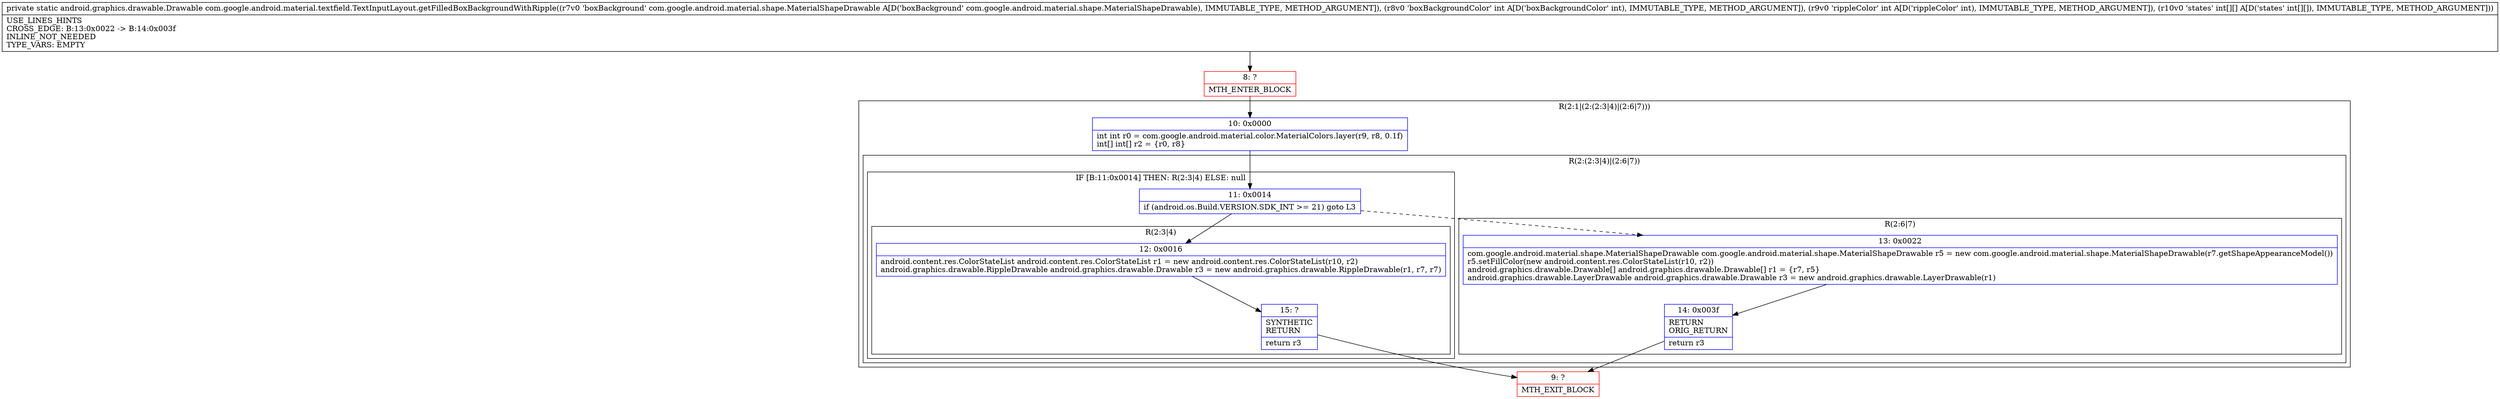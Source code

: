 digraph "CFG forcom.google.android.material.textfield.TextInputLayout.getFilledBoxBackgroundWithRipple(Lcom\/google\/android\/material\/shape\/MaterialShapeDrawable;II[[I)Landroid\/graphics\/drawable\/Drawable;" {
subgraph cluster_Region_2019272155 {
label = "R(2:1|(2:(2:3|4)|(2:6|7)))";
node [shape=record,color=blue];
Node_10 [shape=record,label="{10\:\ 0x0000|int int r0 = com.google.android.material.color.MaterialColors.layer(r9, r8, 0.1f)\lint[] int[] r2 = \{r0, r8\}\l}"];
subgraph cluster_Region_848479446 {
label = "R(2:(2:3|4)|(2:6|7))";
node [shape=record,color=blue];
subgraph cluster_IfRegion_450329617 {
label = "IF [B:11:0x0014] THEN: R(2:3|4) ELSE: null";
node [shape=record,color=blue];
Node_11 [shape=record,label="{11\:\ 0x0014|if (android.os.Build.VERSION.SDK_INT \>= 21) goto L3\l}"];
subgraph cluster_Region_1261346103 {
label = "R(2:3|4)";
node [shape=record,color=blue];
Node_12 [shape=record,label="{12\:\ 0x0016|android.content.res.ColorStateList android.content.res.ColorStateList r1 = new android.content.res.ColorStateList(r10, r2)\landroid.graphics.drawable.RippleDrawable android.graphics.drawable.Drawable r3 = new android.graphics.drawable.RippleDrawable(r1, r7, r7)\l}"];
Node_15 [shape=record,label="{15\:\ ?|SYNTHETIC\lRETURN\l|return r3\l}"];
}
}
subgraph cluster_Region_2078640065 {
label = "R(2:6|7)";
node [shape=record,color=blue];
Node_13 [shape=record,label="{13\:\ 0x0022|com.google.android.material.shape.MaterialShapeDrawable com.google.android.material.shape.MaterialShapeDrawable r5 = new com.google.android.material.shape.MaterialShapeDrawable(r7.getShapeAppearanceModel())\lr5.setFillColor(new android.content.res.ColorStateList(r10, r2))\landroid.graphics.drawable.Drawable[] android.graphics.drawable.Drawable[] r1 = \{r7, r5\}\landroid.graphics.drawable.LayerDrawable android.graphics.drawable.Drawable r3 = new android.graphics.drawable.LayerDrawable(r1)\l}"];
Node_14 [shape=record,label="{14\:\ 0x003f|RETURN\lORIG_RETURN\l|return r3\l}"];
}
}
}
Node_8 [shape=record,color=red,label="{8\:\ ?|MTH_ENTER_BLOCK\l}"];
Node_9 [shape=record,color=red,label="{9\:\ ?|MTH_EXIT_BLOCK\l}"];
MethodNode[shape=record,label="{private static android.graphics.drawable.Drawable com.google.android.material.textfield.TextInputLayout.getFilledBoxBackgroundWithRipple((r7v0 'boxBackground' com.google.android.material.shape.MaterialShapeDrawable A[D('boxBackground' com.google.android.material.shape.MaterialShapeDrawable), IMMUTABLE_TYPE, METHOD_ARGUMENT]), (r8v0 'boxBackgroundColor' int A[D('boxBackgroundColor' int), IMMUTABLE_TYPE, METHOD_ARGUMENT]), (r9v0 'rippleColor' int A[D('rippleColor' int), IMMUTABLE_TYPE, METHOD_ARGUMENT]), (r10v0 'states' int[][] A[D('states' int[][]), IMMUTABLE_TYPE, METHOD_ARGUMENT]))  | USE_LINES_HINTS\lCROSS_EDGE: B:13:0x0022 \-\> B:14:0x003f\lINLINE_NOT_NEEDED\lTYPE_VARS: EMPTY\l}"];
MethodNode -> Node_8;Node_10 -> Node_11;
Node_11 -> Node_12;
Node_11 -> Node_13[style=dashed];
Node_12 -> Node_15;
Node_15 -> Node_9;
Node_13 -> Node_14;
Node_14 -> Node_9;
Node_8 -> Node_10;
}

